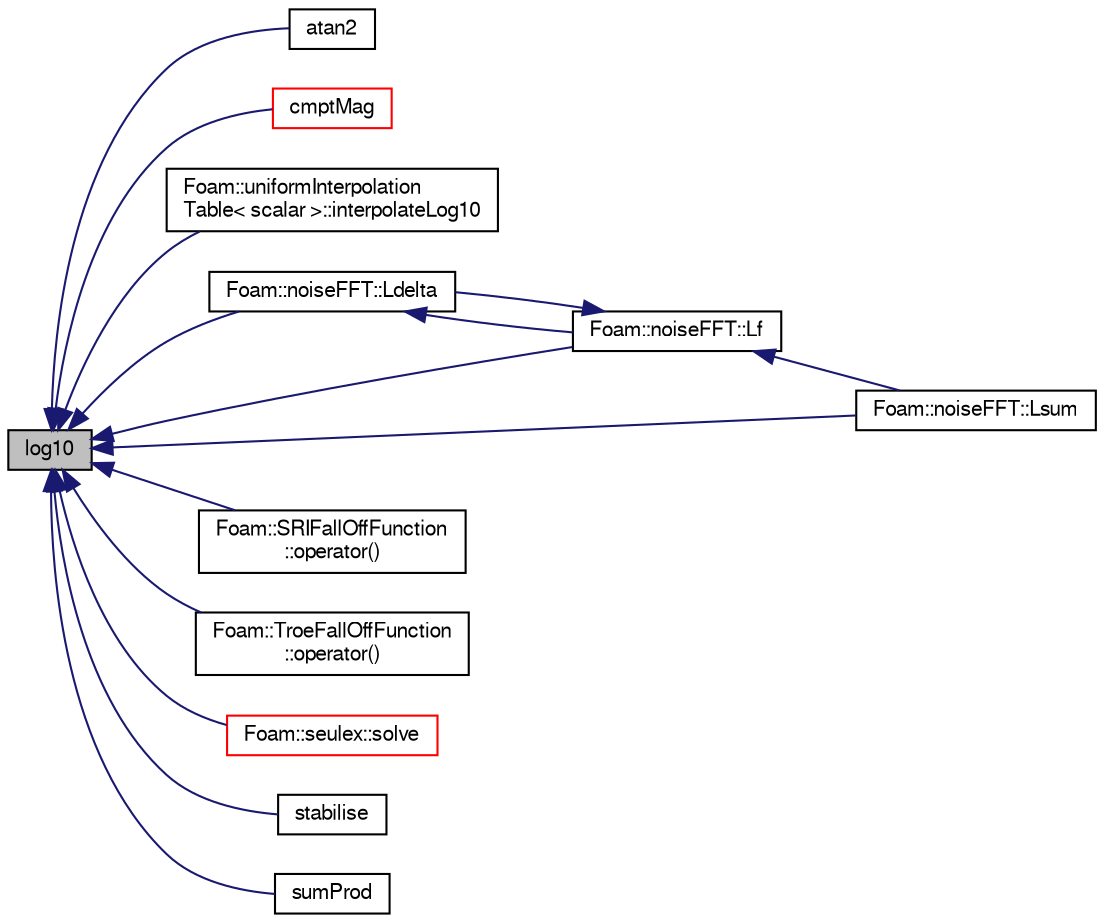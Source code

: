 digraph "log10"
{
  bgcolor="transparent";
  edge [fontname="FreeSans",fontsize="10",labelfontname="FreeSans",labelfontsize="10"];
  node [fontname="FreeSans",fontsize="10",shape=record];
  rankdir="LR";
  Node36492 [label="log10",height=0.2,width=0.4,color="black", fillcolor="grey75", style="filled", fontcolor="black"];
  Node36492 -> Node36493 [dir="back",color="midnightblue",fontsize="10",style="solid",fontname="FreeSans"];
  Node36493 [label="atan2",height=0.2,width=0.4,color="black",URL="$a21124.html#a9d45ac659e1f4191f75f0fe34ad7f596"];
  Node36492 -> Node36494 [dir="back",color="midnightblue",fontsize="10",style="solid",fontname="FreeSans"];
  Node36494 [label="cmptMag",height=0.2,width=0.4,color="red",URL="$a12539.html#a9180528922650a6b9a3b302e27e621b9"];
  Node36492 -> Node36549 [dir="back",color="midnightblue",fontsize="10",style="solid",fontname="FreeSans"];
  Node36549 [label="Foam::uniformInterpolation\lTable\< scalar \>::interpolateLog10",height=0.2,width=0.4,color="black",URL="$a26770.html#a150ab13914ea624858020c1b0a316237",tooltip="Interpolate - takes log10 flag into account. "];
  Node36492 -> Node36550 [dir="back",color="midnightblue",fontsize="10",style="solid",fontname="FreeSans"];
  Node36550 [label="Foam::noiseFFT::Ldelta",height=0.2,width=0.4,color="black",URL="$a28950.html#aa006839e84c20a155216a5d02d421d33",tooltip="Return the one-third-octave-band PFL spectrum. "];
  Node36550 -> Node36551 [dir="back",color="midnightblue",fontsize="10",style="solid",fontname="FreeSans"];
  Node36551 [label="Foam::noiseFFT::Lf",height=0.2,width=0.4,color="black",URL="$a28950.html#a4748682baa06f01b536cb5b9ded29388",tooltip="Return the narrow-band PFL (pressure-fluctuation level) spectrum. "];
  Node36551 -> Node36550 [dir="back",color="midnightblue",fontsize="10",style="solid",fontname="FreeSans"];
  Node36551 -> Node36552 [dir="back",color="midnightblue",fontsize="10",style="solid",fontname="FreeSans"];
  Node36552 [label="Foam::noiseFFT::Lsum",height=0.2,width=0.4,color="black",URL="$a28950.html#a711abed373f9e29e9cd2e662148793e7",tooltip="Return the total PFL as the sum of Lf over all frequencies. "];
  Node36492 -> Node36551 [dir="back",color="midnightblue",fontsize="10",style="solid",fontname="FreeSans"];
  Node36492 -> Node36552 [dir="back",color="midnightblue",fontsize="10",style="solid",fontname="FreeSans"];
  Node36492 -> Node36553 [dir="back",color="midnightblue",fontsize="10",style="solid",fontname="FreeSans"];
  Node36553 [label="Foam::SRIFallOffFunction\l::operator()",height=0.2,width=0.4,color="black",URL="$a30282.html#acfa6f376b4912da468dd6ff01ccd5321"];
  Node36492 -> Node36554 [dir="back",color="midnightblue",fontsize="10",style="solid",fontname="FreeSans"];
  Node36554 [label="Foam::TroeFallOffFunction\l::operator()",height=0.2,width=0.4,color="black",URL="$a30286.html#acfa6f376b4912da468dd6ff01ccd5321"];
  Node36492 -> Node36555 [dir="back",color="midnightblue",fontsize="10",style="solid",fontname="FreeSans"];
  Node36555 [label="Foam::seulex::solve",height=0.2,width=0.4,color="red",URL="$a25594.html#a454627b4b7322939e93501f42d876bf1",tooltip="Solve the ODE system and the update the state. "];
  Node36492 -> Node36557 [dir="back",color="midnightblue",fontsize="10",style="solid",fontname="FreeSans"];
  Node36557 [label="stabilise",height=0.2,width=0.4,color="black",URL="$a21124.html#a0f54b8f830b5ec7eb36ed5ccda6d7b1e"];
  Node36492 -> Node36558 [dir="back",color="midnightblue",fontsize="10",style="solid",fontname="FreeSans"];
  Node36558 [label="sumProd",height=0.2,width=0.4,color="black",URL="$a21124.html#a5b480f6156c25bef4de87d86094e87ea"];
}
